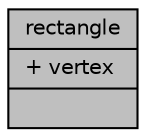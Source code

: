 digraph "rectangle"
{
  edge [fontname="Helvetica",fontsize="10",labelfontname="Helvetica",labelfontsize="10"];
  node [fontname="Helvetica",fontsize="10",shape=record];
  Node1 [label="{rectangle\n|+ vertex\l|}",height=0.2,width=0.4,color="black", fillcolor="grey75", style="filled", fontcolor="black"];
}
